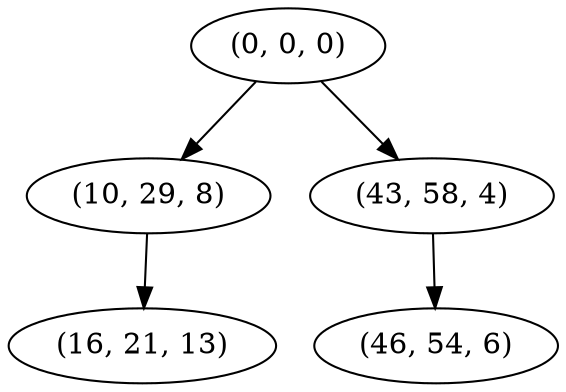 digraph tree {
    "(0, 0, 0)";
    "(10, 29, 8)";
    "(16, 21, 13)";
    "(43, 58, 4)";
    "(46, 54, 6)";
    "(0, 0, 0)" -> "(10, 29, 8)";
    "(0, 0, 0)" -> "(43, 58, 4)";
    "(10, 29, 8)" -> "(16, 21, 13)";
    "(43, 58, 4)" -> "(46, 54, 6)";
}
